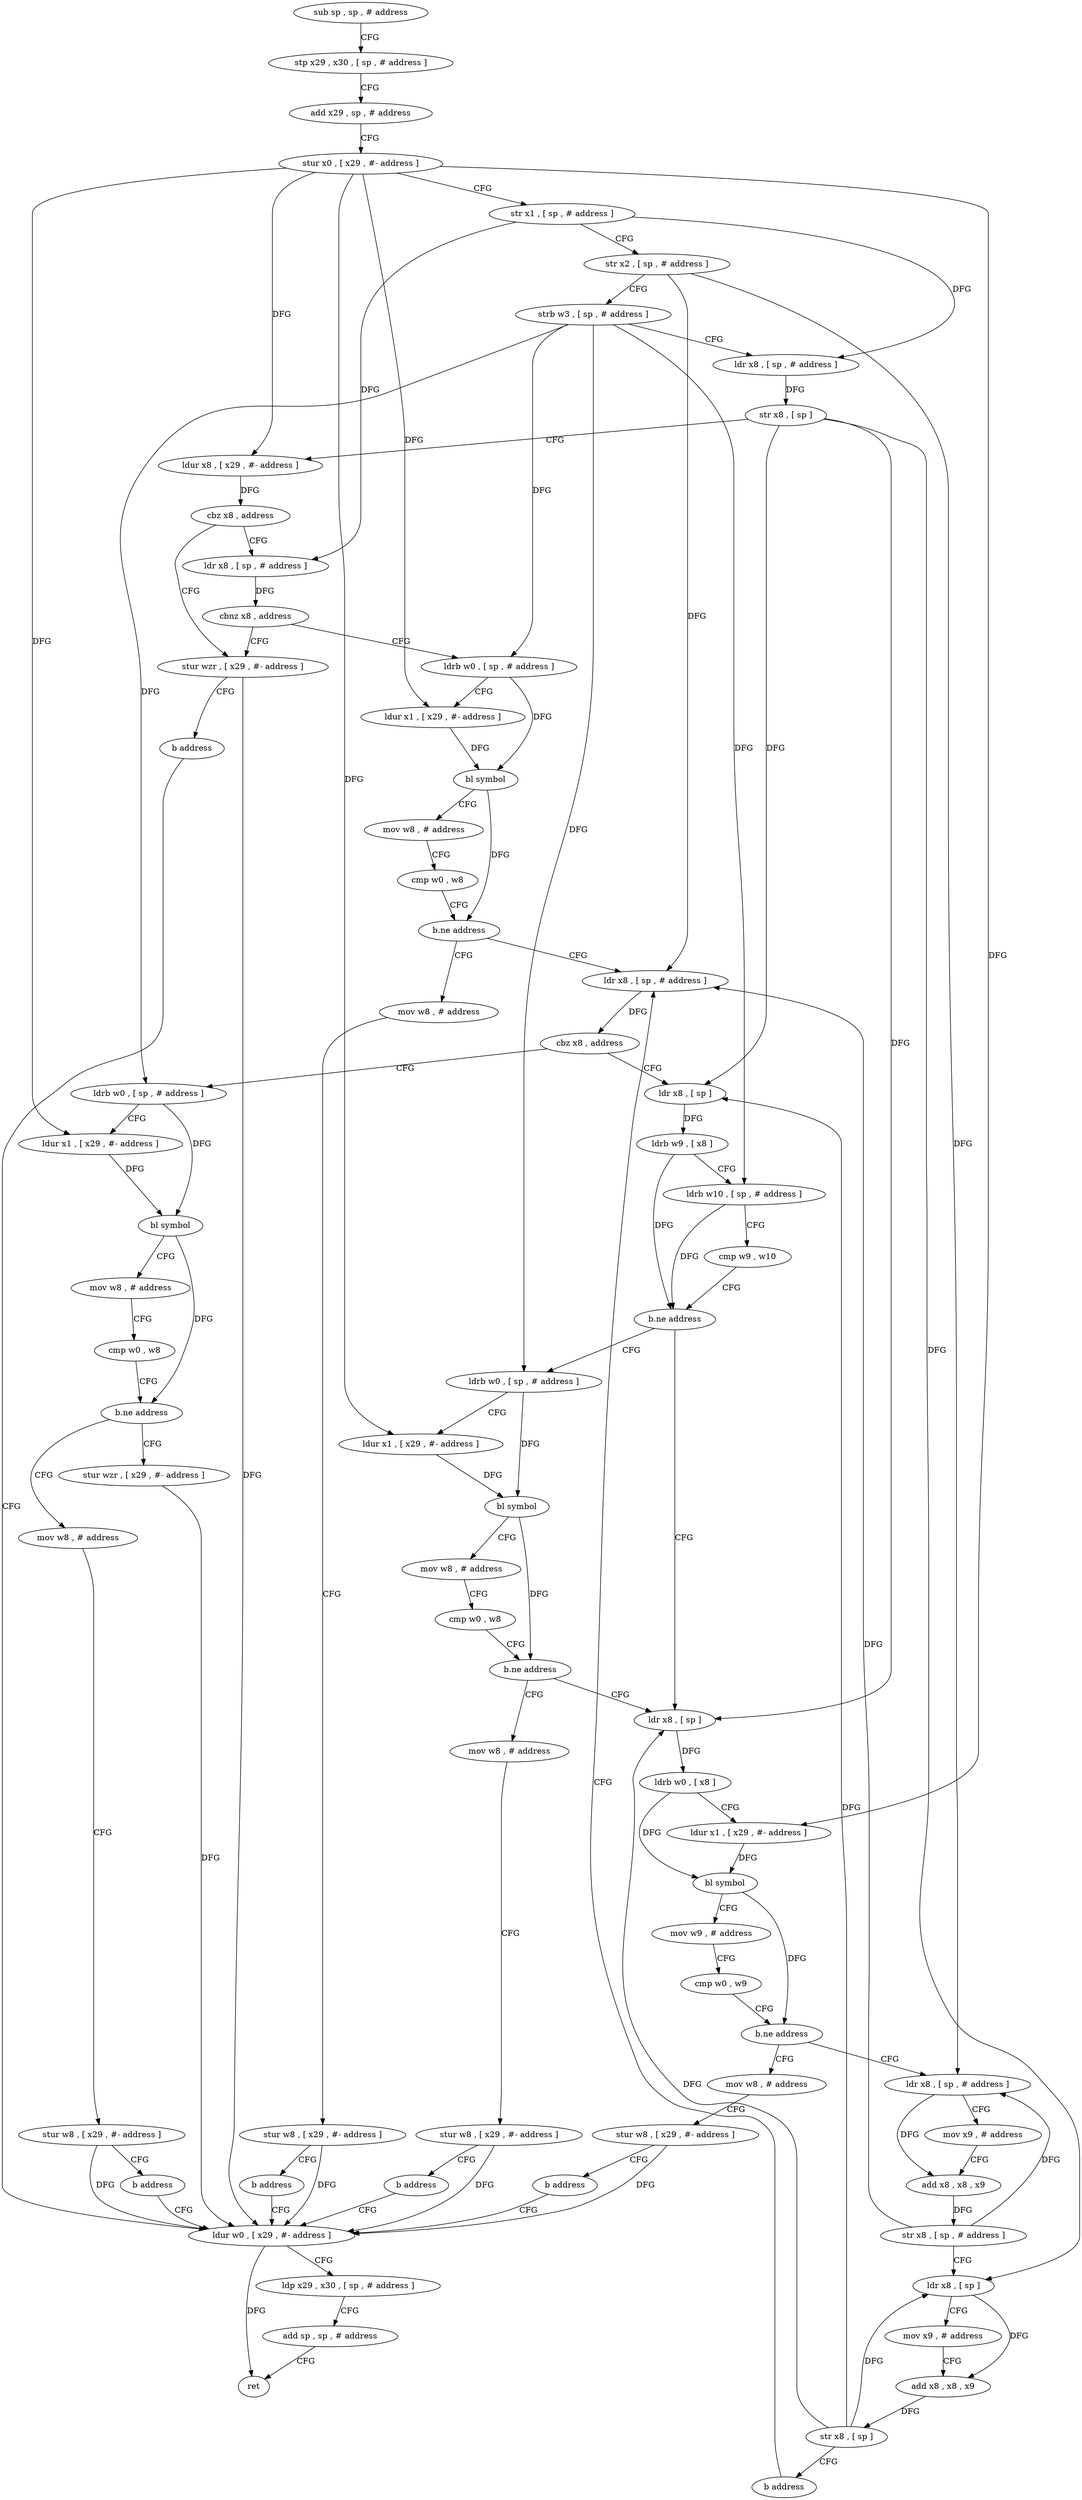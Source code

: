digraph "func" {
"4378592" [label = "sub sp , sp , # address" ]
"4378596" [label = "stp x29 , x30 , [ sp , # address ]" ]
"4378600" [label = "add x29 , sp , # address" ]
"4378604" [label = "stur x0 , [ x29 , #- address ]" ]
"4378608" [label = "str x1 , [ sp , # address ]" ]
"4378612" [label = "str x2 , [ sp , # address ]" ]
"4378616" [label = "strb w3 , [ sp , # address ]" ]
"4378620" [label = "ldr x8 , [ sp , # address ]" ]
"4378624" [label = "str x8 , [ sp ]" ]
"4378628" [label = "ldur x8 , [ x29 , #- address ]" ]
"4378632" [label = "cbz x8 , address" ]
"4378644" [label = "stur wzr , [ x29 , #- address ]" ]
"4378636" [label = "ldr x8 , [ sp , # address ]" ]
"4378648" [label = "b address" ]
"4378868" [label = "ldur w0 , [ x29 , #- address ]" ]
"4378640" [label = "cbnz x8 , address" ]
"4378652" [label = "ldrb w0 , [ sp , # address ]" ]
"4378872" [label = "ldp x29 , x30 , [ sp , # address ]" ]
"4378876" [label = "add sp , sp , # address" ]
"4378880" [label = "ret" ]
"4378656" [label = "ldur x1 , [ x29 , #- address ]" ]
"4378660" [label = "bl symbol" ]
"4378664" [label = "mov w8 , # address" ]
"4378668" [label = "cmp w0 , w8" ]
"4378672" [label = "b.ne address" ]
"4378688" [label = "ldr x8 , [ sp , # address ]" ]
"4378676" [label = "mov w8 , # address" ]
"4378692" [label = "cbz x8 , address" ]
"4378828" [label = "ldrb w0 , [ sp , # address ]" ]
"4378696" [label = "ldr x8 , [ sp ]" ]
"4378680" [label = "stur w8 , [ x29 , #- address ]" ]
"4378684" [label = "b address" ]
"4378832" [label = "ldur x1 , [ x29 , #- address ]" ]
"4378836" [label = "bl symbol" ]
"4378840" [label = "mov w8 , # address" ]
"4378844" [label = "cmp w0 , w8" ]
"4378848" [label = "b.ne address" ]
"4378864" [label = "stur wzr , [ x29 , #- address ]" ]
"4378852" [label = "mov w8 , # address" ]
"4378700" [label = "ldrb w9 , [ x8 ]" ]
"4378704" [label = "ldrb w10 , [ sp , # address ]" ]
"4378708" [label = "cmp w9 , w10" ]
"4378712" [label = "b.ne address" ]
"4378752" [label = "ldr x8 , [ sp ]" ]
"4378716" [label = "ldrb w0 , [ sp , # address ]" ]
"4378856" [label = "stur w8 , [ x29 , #- address ]" ]
"4378860" [label = "b address" ]
"4378756" [label = "ldrb w0 , [ x8 ]" ]
"4378760" [label = "ldur x1 , [ x29 , #- address ]" ]
"4378764" [label = "bl symbol" ]
"4378768" [label = "mov w9 , # address" ]
"4378772" [label = "cmp w0 , w9" ]
"4378776" [label = "b.ne address" ]
"4378792" [label = "ldr x8 , [ sp , # address ]" ]
"4378780" [label = "mov w8 , # address" ]
"4378720" [label = "ldur x1 , [ x29 , #- address ]" ]
"4378724" [label = "bl symbol" ]
"4378728" [label = "mov w8 , # address" ]
"4378732" [label = "cmp w0 , w8" ]
"4378736" [label = "b.ne address" ]
"4378740" [label = "mov w8 , # address" ]
"4378796" [label = "mov x9 , # address" ]
"4378800" [label = "add x8 , x8 , x9" ]
"4378804" [label = "str x8 , [ sp , # address ]" ]
"4378808" [label = "ldr x8 , [ sp ]" ]
"4378812" [label = "mov x9 , # address" ]
"4378816" [label = "add x8 , x8 , x9" ]
"4378820" [label = "str x8 , [ sp ]" ]
"4378824" [label = "b address" ]
"4378784" [label = "stur w8 , [ x29 , #- address ]" ]
"4378788" [label = "b address" ]
"4378744" [label = "stur w8 , [ x29 , #- address ]" ]
"4378748" [label = "b address" ]
"4378592" -> "4378596" [ label = "CFG" ]
"4378596" -> "4378600" [ label = "CFG" ]
"4378600" -> "4378604" [ label = "CFG" ]
"4378604" -> "4378608" [ label = "CFG" ]
"4378604" -> "4378628" [ label = "DFG" ]
"4378604" -> "4378656" [ label = "DFG" ]
"4378604" -> "4378832" [ label = "DFG" ]
"4378604" -> "4378760" [ label = "DFG" ]
"4378604" -> "4378720" [ label = "DFG" ]
"4378608" -> "4378612" [ label = "CFG" ]
"4378608" -> "4378620" [ label = "DFG" ]
"4378608" -> "4378636" [ label = "DFG" ]
"4378612" -> "4378616" [ label = "CFG" ]
"4378612" -> "4378688" [ label = "DFG" ]
"4378612" -> "4378792" [ label = "DFG" ]
"4378616" -> "4378620" [ label = "CFG" ]
"4378616" -> "4378652" [ label = "DFG" ]
"4378616" -> "4378828" [ label = "DFG" ]
"4378616" -> "4378704" [ label = "DFG" ]
"4378616" -> "4378716" [ label = "DFG" ]
"4378620" -> "4378624" [ label = "DFG" ]
"4378624" -> "4378628" [ label = "CFG" ]
"4378624" -> "4378696" [ label = "DFG" ]
"4378624" -> "4378752" [ label = "DFG" ]
"4378624" -> "4378808" [ label = "DFG" ]
"4378628" -> "4378632" [ label = "DFG" ]
"4378632" -> "4378644" [ label = "CFG" ]
"4378632" -> "4378636" [ label = "CFG" ]
"4378644" -> "4378648" [ label = "CFG" ]
"4378644" -> "4378868" [ label = "DFG" ]
"4378636" -> "4378640" [ label = "DFG" ]
"4378648" -> "4378868" [ label = "CFG" ]
"4378868" -> "4378872" [ label = "CFG" ]
"4378868" -> "4378880" [ label = "DFG" ]
"4378640" -> "4378652" [ label = "CFG" ]
"4378640" -> "4378644" [ label = "CFG" ]
"4378652" -> "4378656" [ label = "CFG" ]
"4378652" -> "4378660" [ label = "DFG" ]
"4378872" -> "4378876" [ label = "CFG" ]
"4378876" -> "4378880" [ label = "CFG" ]
"4378656" -> "4378660" [ label = "DFG" ]
"4378660" -> "4378664" [ label = "CFG" ]
"4378660" -> "4378672" [ label = "DFG" ]
"4378664" -> "4378668" [ label = "CFG" ]
"4378668" -> "4378672" [ label = "CFG" ]
"4378672" -> "4378688" [ label = "CFG" ]
"4378672" -> "4378676" [ label = "CFG" ]
"4378688" -> "4378692" [ label = "DFG" ]
"4378676" -> "4378680" [ label = "CFG" ]
"4378692" -> "4378828" [ label = "CFG" ]
"4378692" -> "4378696" [ label = "CFG" ]
"4378828" -> "4378832" [ label = "CFG" ]
"4378828" -> "4378836" [ label = "DFG" ]
"4378696" -> "4378700" [ label = "DFG" ]
"4378680" -> "4378684" [ label = "CFG" ]
"4378680" -> "4378868" [ label = "DFG" ]
"4378684" -> "4378868" [ label = "CFG" ]
"4378832" -> "4378836" [ label = "DFG" ]
"4378836" -> "4378840" [ label = "CFG" ]
"4378836" -> "4378848" [ label = "DFG" ]
"4378840" -> "4378844" [ label = "CFG" ]
"4378844" -> "4378848" [ label = "CFG" ]
"4378848" -> "4378864" [ label = "CFG" ]
"4378848" -> "4378852" [ label = "CFG" ]
"4378864" -> "4378868" [ label = "DFG" ]
"4378852" -> "4378856" [ label = "CFG" ]
"4378700" -> "4378704" [ label = "CFG" ]
"4378700" -> "4378712" [ label = "DFG" ]
"4378704" -> "4378708" [ label = "CFG" ]
"4378704" -> "4378712" [ label = "DFG" ]
"4378708" -> "4378712" [ label = "CFG" ]
"4378712" -> "4378752" [ label = "CFG" ]
"4378712" -> "4378716" [ label = "CFG" ]
"4378752" -> "4378756" [ label = "DFG" ]
"4378716" -> "4378720" [ label = "CFG" ]
"4378716" -> "4378724" [ label = "DFG" ]
"4378856" -> "4378860" [ label = "CFG" ]
"4378856" -> "4378868" [ label = "DFG" ]
"4378860" -> "4378868" [ label = "CFG" ]
"4378756" -> "4378760" [ label = "CFG" ]
"4378756" -> "4378764" [ label = "DFG" ]
"4378760" -> "4378764" [ label = "DFG" ]
"4378764" -> "4378768" [ label = "CFG" ]
"4378764" -> "4378776" [ label = "DFG" ]
"4378768" -> "4378772" [ label = "CFG" ]
"4378772" -> "4378776" [ label = "CFG" ]
"4378776" -> "4378792" [ label = "CFG" ]
"4378776" -> "4378780" [ label = "CFG" ]
"4378792" -> "4378796" [ label = "CFG" ]
"4378792" -> "4378800" [ label = "DFG" ]
"4378780" -> "4378784" [ label = "CFG" ]
"4378720" -> "4378724" [ label = "DFG" ]
"4378724" -> "4378728" [ label = "CFG" ]
"4378724" -> "4378736" [ label = "DFG" ]
"4378728" -> "4378732" [ label = "CFG" ]
"4378732" -> "4378736" [ label = "CFG" ]
"4378736" -> "4378752" [ label = "CFG" ]
"4378736" -> "4378740" [ label = "CFG" ]
"4378740" -> "4378744" [ label = "CFG" ]
"4378796" -> "4378800" [ label = "CFG" ]
"4378800" -> "4378804" [ label = "DFG" ]
"4378804" -> "4378808" [ label = "CFG" ]
"4378804" -> "4378688" [ label = "DFG" ]
"4378804" -> "4378792" [ label = "DFG" ]
"4378808" -> "4378812" [ label = "CFG" ]
"4378808" -> "4378816" [ label = "DFG" ]
"4378812" -> "4378816" [ label = "CFG" ]
"4378816" -> "4378820" [ label = "DFG" ]
"4378820" -> "4378824" [ label = "CFG" ]
"4378820" -> "4378696" [ label = "DFG" ]
"4378820" -> "4378752" [ label = "DFG" ]
"4378820" -> "4378808" [ label = "DFG" ]
"4378824" -> "4378688" [ label = "CFG" ]
"4378784" -> "4378788" [ label = "CFG" ]
"4378784" -> "4378868" [ label = "DFG" ]
"4378788" -> "4378868" [ label = "CFG" ]
"4378744" -> "4378748" [ label = "CFG" ]
"4378744" -> "4378868" [ label = "DFG" ]
"4378748" -> "4378868" [ label = "CFG" ]
}
